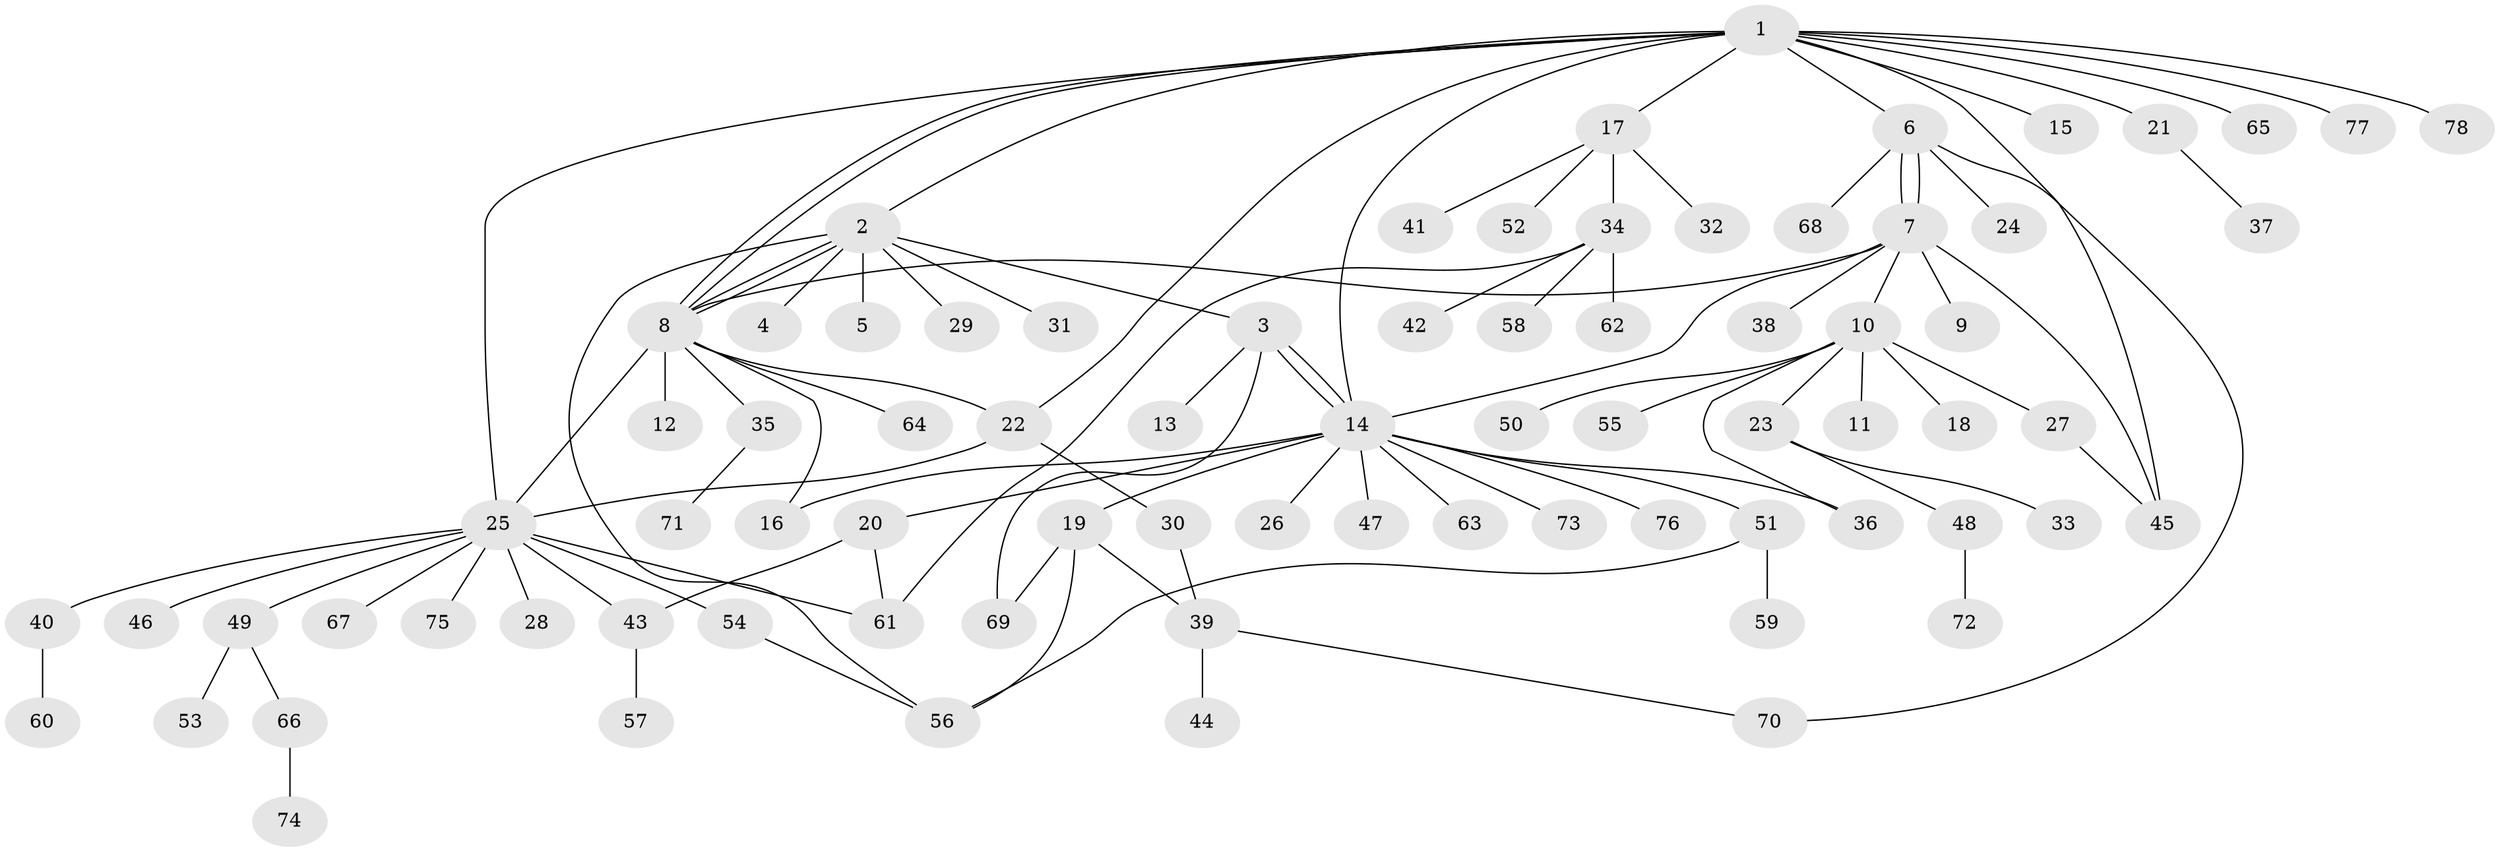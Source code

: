 // Generated by graph-tools (version 1.1) at 2025/01/03/09/25 03:01:53]
// undirected, 78 vertices, 101 edges
graph export_dot {
graph [start="1"]
  node [color=gray90,style=filled];
  1;
  2;
  3;
  4;
  5;
  6;
  7;
  8;
  9;
  10;
  11;
  12;
  13;
  14;
  15;
  16;
  17;
  18;
  19;
  20;
  21;
  22;
  23;
  24;
  25;
  26;
  27;
  28;
  29;
  30;
  31;
  32;
  33;
  34;
  35;
  36;
  37;
  38;
  39;
  40;
  41;
  42;
  43;
  44;
  45;
  46;
  47;
  48;
  49;
  50;
  51;
  52;
  53;
  54;
  55;
  56;
  57;
  58;
  59;
  60;
  61;
  62;
  63;
  64;
  65;
  66;
  67;
  68;
  69;
  70;
  71;
  72;
  73;
  74;
  75;
  76;
  77;
  78;
  1 -- 2;
  1 -- 6;
  1 -- 8;
  1 -- 8;
  1 -- 14;
  1 -- 15;
  1 -- 17;
  1 -- 21;
  1 -- 22;
  1 -- 25;
  1 -- 45;
  1 -- 65;
  1 -- 77;
  1 -- 78;
  2 -- 3;
  2 -- 4;
  2 -- 5;
  2 -- 8;
  2 -- 8;
  2 -- 29;
  2 -- 31;
  2 -- 56;
  3 -- 13;
  3 -- 14;
  3 -- 14;
  3 -- 69;
  6 -- 7;
  6 -- 7;
  6 -- 24;
  6 -- 68;
  6 -- 70;
  7 -- 8;
  7 -- 9;
  7 -- 10;
  7 -- 14;
  7 -- 38;
  7 -- 45;
  8 -- 12;
  8 -- 16;
  8 -- 22;
  8 -- 25;
  8 -- 35;
  8 -- 64;
  10 -- 11;
  10 -- 18;
  10 -- 23;
  10 -- 27;
  10 -- 36;
  10 -- 50;
  10 -- 55;
  14 -- 16;
  14 -- 19;
  14 -- 20;
  14 -- 26;
  14 -- 36;
  14 -- 47;
  14 -- 51;
  14 -- 63;
  14 -- 73;
  14 -- 76;
  17 -- 32;
  17 -- 34;
  17 -- 41;
  17 -- 52;
  19 -- 39;
  19 -- 56;
  19 -- 69;
  20 -- 43;
  20 -- 61;
  21 -- 37;
  22 -- 25;
  22 -- 30;
  23 -- 33;
  23 -- 48;
  25 -- 28;
  25 -- 40;
  25 -- 43;
  25 -- 46;
  25 -- 49;
  25 -- 54;
  25 -- 61;
  25 -- 67;
  25 -- 75;
  27 -- 45;
  30 -- 39;
  34 -- 42;
  34 -- 58;
  34 -- 61;
  34 -- 62;
  35 -- 71;
  39 -- 44;
  39 -- 70;
  40 -- 60;
  43 -- 57;
  48 -- 72;
  49 -- 53;
  49 -- 66;
  51 -- 56;
  51 -- 59;
  54 -- 56;
  66 -- 74;
}
